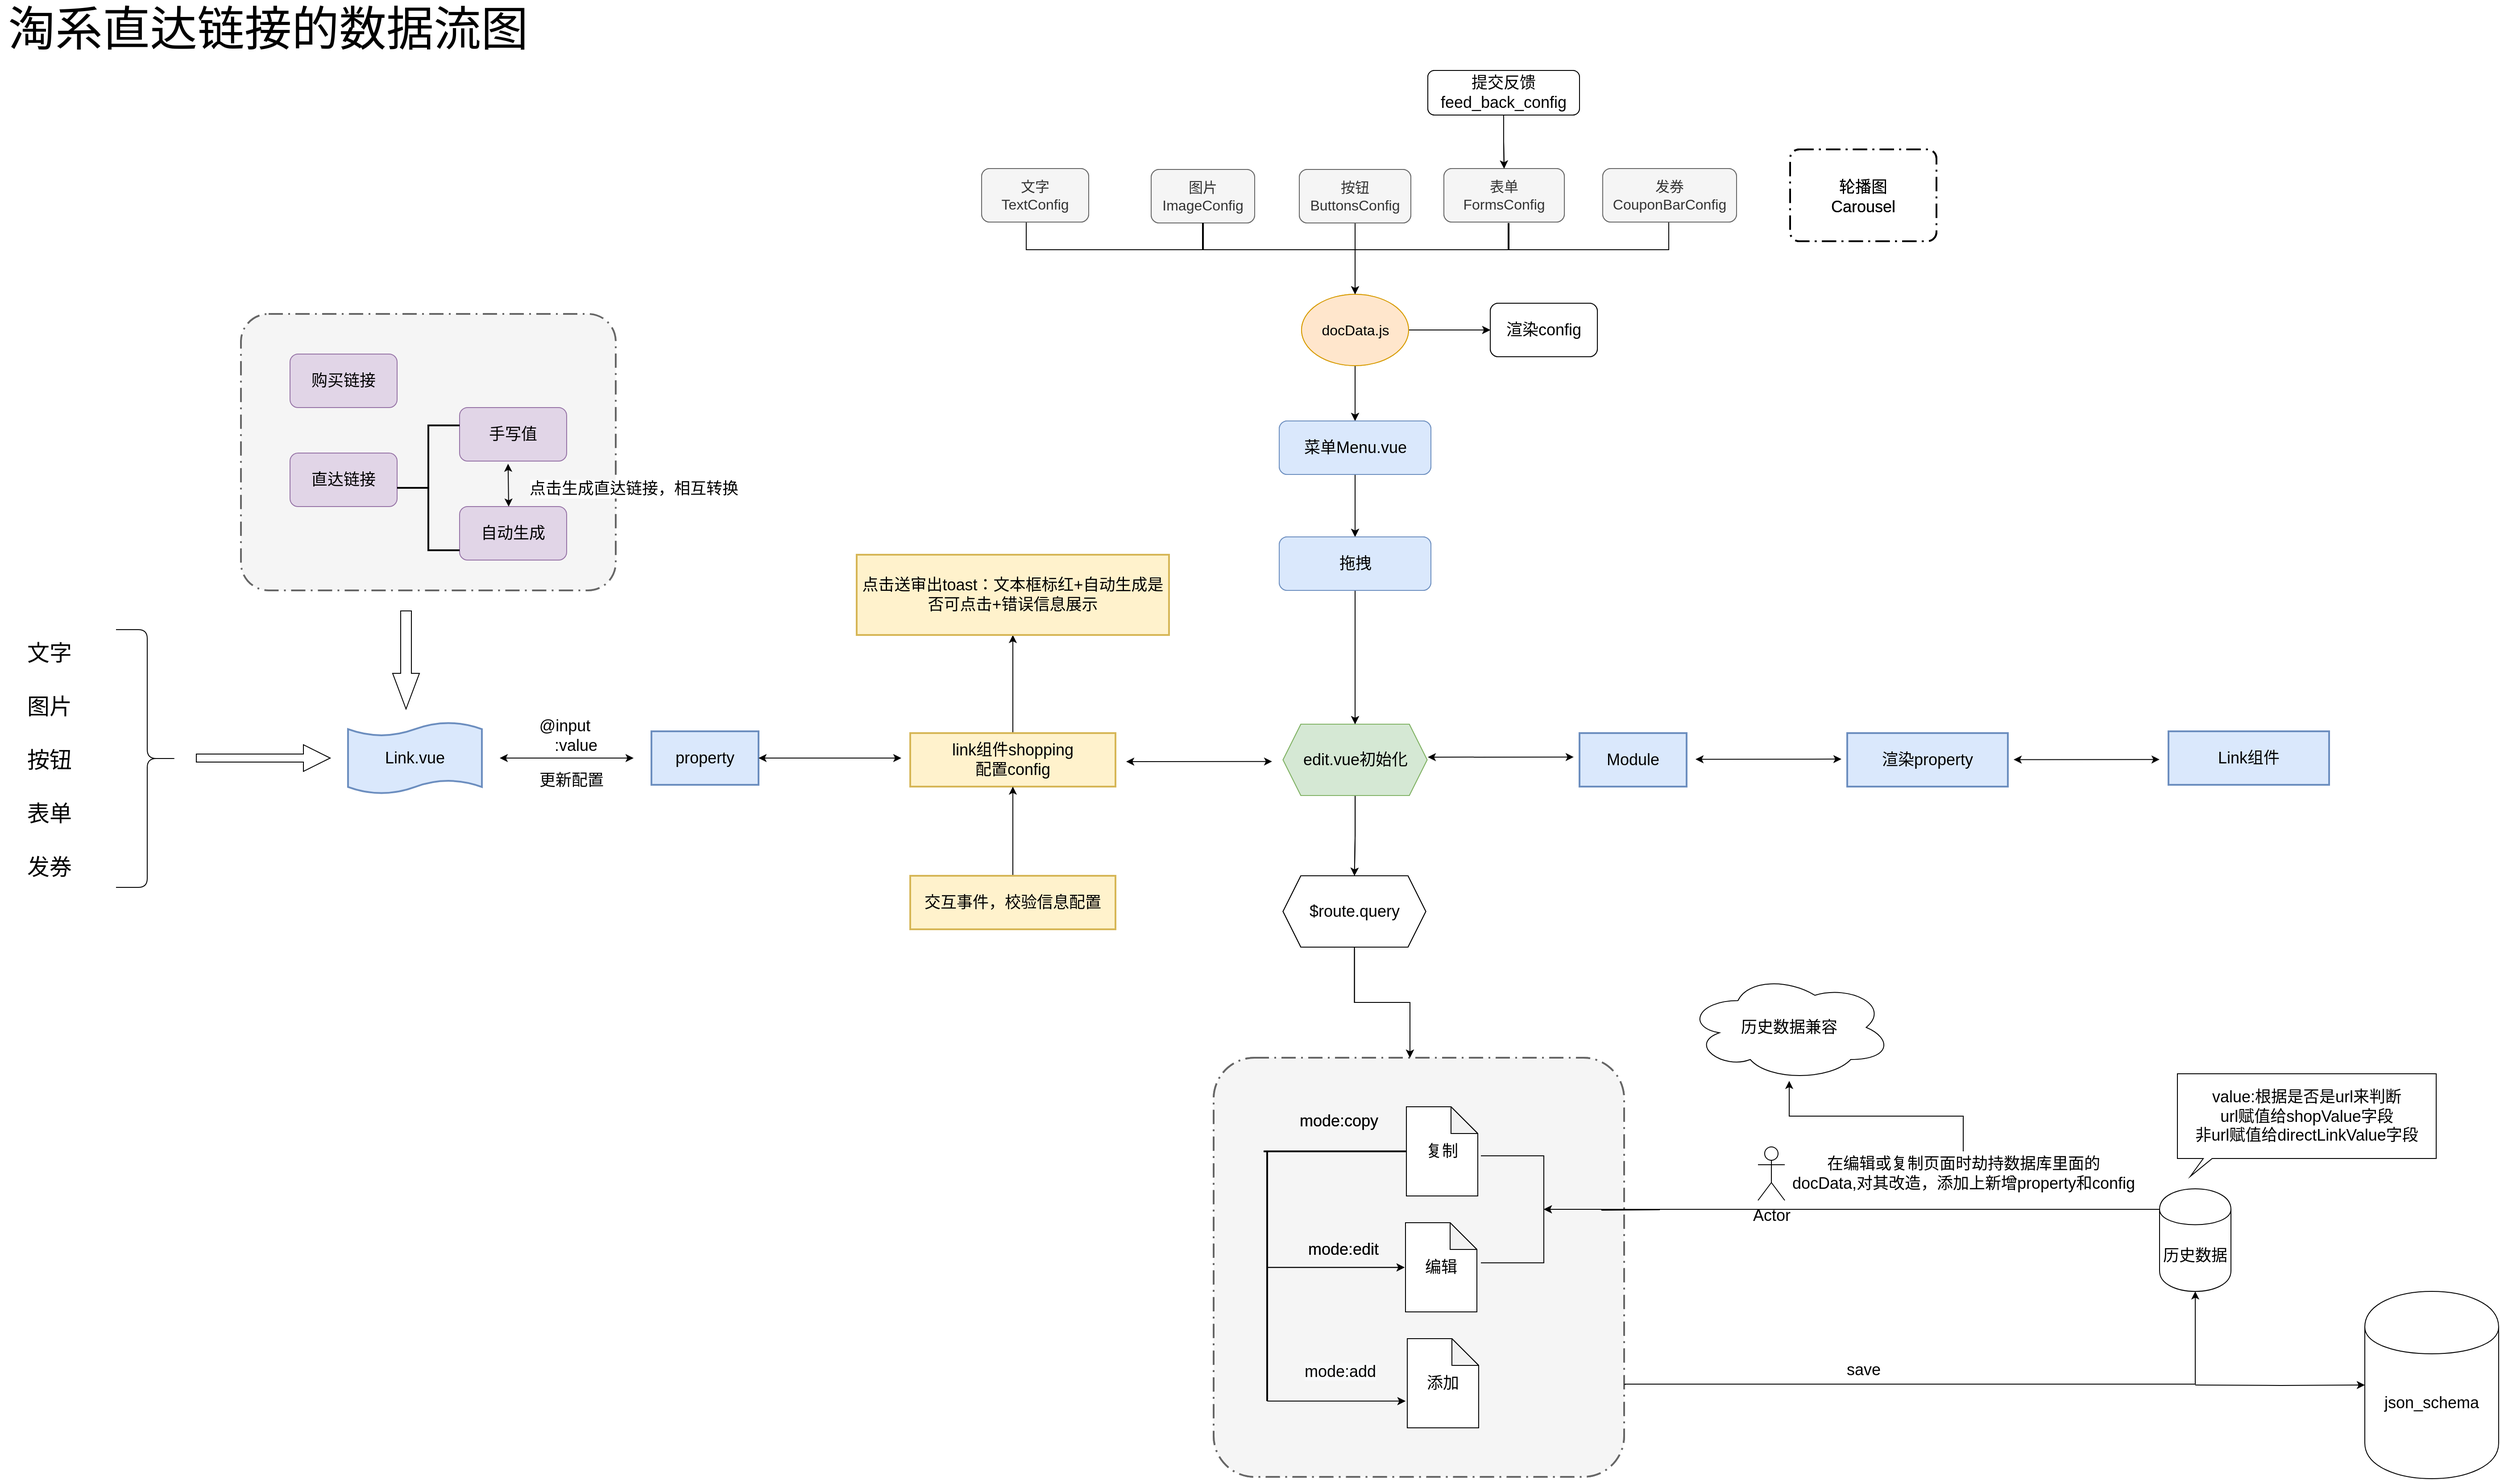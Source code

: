<mxfile version="14.6.12" type="github">
  <diagram id="C5RBs43oDa-KdzZeNtuy" name="Page-1">
    <mxGraphModel dx="4357" dy="1740" grid="1" gridSize="10" guides="1" tooltips="1" connect="1" arrows="1" fold="1" page="1" pageScale="1" pageWidth="827" pageHeight="1169" background="#FFFFFF" math="0" shadow="0">
      <root>
        <mxCell id="WIyWlLk6GJQsqaUBKTNV-0" />
        <mxCell id="WIyWlLk6GJQsqaUBKTNV-1" parent="WIyWlLk6GJQsqaUBKTNV-0" />
        <mxCell id="bmYtAVWA9Elz-RMxKcQq-2" value="" style="rounded=1;arcSize=10;dashed=1;strokeColor=#666666;fillColor=#f5f5f5;dashPattern=8 3 1 3;strokeWidth=2;fontSize=18;fontColor=#333333;" parent="WIyWlLk6GJQsqaUBKTNV-1" vertex="1">
          <mxGeometry x="480" y="1284" width="460" height="470" as="geometry" />
        </mxCell>
        <mxCell id="WNenemu_XjMESYAotVy--138" value="" style="rounded=1;arcSize=10;dashed=1;strokeColor=#666666;fillColor=#f5f5f5;dashPattern=8 3 1 3;strokeWidth=2;fontSize=18;fontColor=#333333;" parent="WIyWlLk6GJQsqaUBKTNV-1" vertex="1">
          <mxGeometry x="-610" y="450" width="420" height="310" as="geometry" />
        </mxCell>
        <mxCell id="bmYtAVWA9Elz-RMxKcQq-3" value="" style="edgeStyle=orthogonalEdgeStyle;rounded=0;orthogonalLoop=1;jettySize=auto;html=1;" parent="WIyWlLk6GJQsqaUBKTNV-1" source="bmYtAVWA9Elz-RMxKcQq-5" target="bmYtAVWA9Elz-RMxKcQq-18" edge="1">
          <mxGeometry relative="1" as="geometry" />
        </mxCell>
        <mxCell id="WNenemu_XjMESYAotVy--53" value="" style="edgeStyle=orthogonalEdgeStyle;rounded=0;orthogonalLoop=1;jettySize=auto;html=1;" parent="WIyWlLk6GJQsqaUBKTNV-1" source="WNenemu_XjMESYAotVy--9" target="WNenemu_XjMESYAotVy--52" edge="1">
          <mxGeometry relative="1" as="geometry" />
        </mxCell>
        <mxCell id="WNenemu_XjMESYAotVy--101" value="" style="rounded=1;arcSize=10;dashed=1;strokeColor=#666666;fillColor=#f5f5f5;dashPattern=8 3 1 3;strokeWidth=2;fontSize=18;fontColor=#333333;" parent="WIyWlLk6GJQsqaUBKTNV-1" vertex="1">
          <mxGeometry x="480" y="1284" width="460" height="470" as="geometry" />
        </mxCell>
        <mxCell id="bmYtAVWA9Elz-RMxKcQq-4" value="" style="edgeStyle=orthogonalEdgeStyle;rounded=0;orthogonalLoop=1;jettySize=auto;html=1;fontSize=18;" parent="WIyWlLk6GJQsqaUBKTNV-1" source="bmYtAVWA9Elz-RMxKcQq-5" target="bmYtAVWA9Elz-RMxKcQq-38" edge="1">
          <mxGeometry relative="1" as="geometry" />
        </mxCell>
        <mxCell id="WNenemu_XjMESYAotVy--100" value="" style="edgeStyle=orthogonalEdgeStyle;rounded=0;orthogonalLoop=1;jettySize=auto;html=1;fontSize=18;" parent="WIyWlLk6GJQsqaUBKTNV-1" source="WNenemu_XjMESYAotVy--9" target="WNenemu_XjMESYAotVy--99" edge="1">
          <mxGeometry relative="1" as="geometry" />
        </mxCell>
        <mxCell id="bmYtAVWA9Elz-RMxKcQq-5" value="&lt;font style=&quot;font-size: 16px&quot;&gt;docData.js&lt;/font&gt;" style="ellipse;whiteSpace=wrap;html=1;fillColor=#ffe6cc;strokeColor=#d79b00;" parent="WIyWlLk6GJQsqaUBKTNV-1" vertex="1">
          <mxGeometry x="578.5" y="428" width="120" height="80" as="geometry" />
        </mxCell>
        <mxCell id="WNenemu_XjMESYAotVy--9" value="&lt;font style=&quot;font-size: 16px&quot;&gt;docData.js&lt;/font&gt;" style="ellipse;whiteSpace=wrap;html=1;fillColor=#ffe6cc;strokeColor=#d79b00;" parent="WIyWlLk6GJQsqaUBKTNV-1" vertex="1">
          <mxGeometry x="578.5" y="428" width="120" height="80" as="geometry" />
        </mxCell>
        <mxCell id="bmYtAVWA9Elz-RMxKcQq-6" value="&lt;font style=&quot;font-size: 16px&quot;&gt;文字&lt;br&gt;TextConfig&lt;/font&gt;" style="rounded=1;whiteSpace=wrap;html=1;fillColor=#f5f5f5;strokeColor=#666666;fontColor=#333333;" parent="WIyWlLk6GJQsqaUBKTNV-1" vertex="1">
          <mxGeometry x="220" y="287" width="120" height="60" as="geometry" />
        </mxCell>
        <mxCell id="WNenemu_XjMESYAotVy--10" value="&lt;font style=&quot;font-size: 16px&quot;&gt;文字&lt;br&gt;TextConfig&lt;/font&gt;" style="rounded=1;whiteSpace=wrap;html=1;fillColor=#f5f5f5;strokeColor=#666666;fontColor=#333333;" parent="WIyWlLk6GJQsqaUBKTNV-1" vertex="1">
          <mxGeometry x="220" y="287" width="120" height="60" as="geometry" />
        </mxCell>
        <mxCell id="bmYtAVWA9Elz-RMxKcQq-7" value="&lt;font style=&quot;font-size: 16px&quot;&gt;图片ImageConfig&lt;/font&gt;" style="rounded=1;whiteSpace=wrap;html=1;fillColor=#f5f5f5;strokeColor=#666666;fontColor=#333333;" parent="WIyWlLk6GJQsqaUBKTNV-1" vertex="1">
          <mxGeometry x="410" y="288" width="116" height="60" as="geometry" />
        </mxCell>
        <mxCell id="WNenemu_XjMESYAotVy--12" value="&lt;font style=&quot;font-size: 16px&quot;&gt;图片ImageConfig&lt;/font&gt;" style="rounded=1;whiteSpace=wrap;html=1;fillColor=#f5f5f5;strokeColor=#666666;fontColor=#333333;" parent="WIyWlLk6GJQsqaUBKTNV-1" vertex="1">
          <mxGeometry x="410" y="288" width="116" height="60" as="geometry" />
        </mxCell>
        <mxCell id="bmYtAVWA9Elz-RMxKcQq-8" value="" style="edgeStyle=orthogonalEdgeStyle;rounded=0;orthogonalLoop=1;jettySize=auto;html=1;" parent="WIyWlLk6GJQsqaUBKTNV-1" source="bmYtAVWA9Elz-RMxKcQq-9" target="bmYtAVWA9Elz-RMxKcQq-5" edge="1">
          <mxGeometry relative="1" as="geometry" />
        </mxCell>
        <mxCell id="WNenemu_XjMESYAotVy--34" value="" style="edgeStyle=orthogonalEdgeStyle;rounded=0;orthogonalLoop=1;jettySize=auto;html=1;" parent="WIyWlLk6GJQsqaUBKTNV-1" source="WNenemu_XjMESYAotVy--13" target="WNenemu_XjMESYAotVy--9" edge="1">
          <mxGeometry relative="1" as="geometry" />
        </mxCell>
        <mxCell id="bmYtAVWA9Elz-RMxKcQq-9" value="&lt;font style=&quot;font-size: 16px&quot;&gt;按钮ButtonsConfig&lt;/font&gt;" style="rounded=1;whiteSpace=wrap;html=1;fillColor=#f5f5f5;strokeColor=#666666;fontColor=#333333;" parent="WIyWlLk6GJQsqaUBKTNV-1" vertex="1">
          <mxGeometry x="576" y="288" width="125" height="60" as="geometry" />
        </mxCell>
        <mxCell id="WNenemu_XjMESYAotVy--13" value="&lt;font style=&quot;font-size: 16px&quot;&gt;按钮ButtonsConfig&lt;/font&gt;" style="rounded=1;whiteSpace=wrap;html=1;fillColor=#f5f5f5;strokeColor=#666666;fontColor=#333333;" parent="WIyWlLk6GJQsqaUBKTNV-1" vertex="1">
          <mxGeometry x="576" y="288" width="125" height="60" as="geometry" />
        </mxCell>
        <mxCell id="bmYtAVWA9Elz-RMxKcQq-10" value="&lt;font style=&quot;font-size: 16px&quot;&gt;表单&lt;br&gt;FormsConfig&lt;/font&gt;" style="rounded=1;whiteSpace=wrap;html=1;fillColor=#f5f5f5;strokeColor=#666666;fontColor=#333333;" parent="WIyWlLk6GJQsqaUBKTNV-1" vertex="1">
          <mxGeometry x="738" y="287" width="135" height="60" as="geometry" />
        </mxCell>
        <mxCell id="WNenemu_XjMESYAotVy--16" value="&lt;font style=&quot;font-size: 16px&quot;&gt;表单&lt;br&gt;FormsConfig&lt;/font&gt;" style="rounded=1;whiteSpace=wrap;html=1;fillColor=#f5f5f5;strokeColor=#666666;fontColor=#333333;" parent="WIyWlLk6GJQsqaUBKTNV-1" vertex="1">
          <mxGeometry x="738" y="287" width="135" height="60" as="geometry" />
        </mxCell>
        <mxCell id="bmYtAVWA9Elz-RMxKcQq-11" value="&lt;font style=&quot;font-size: 16px&quot;&gt;发券CouponBarConfig&lt;/font&gt;" style="rounded=1;whiteSpace=wrap;html=1;fillColor=#f5f5f5;strokeColor=#666666;fontColor=#333333;" parent="WIyWlLk6GJQsqaUBKTNV-1" vertex="1">
          <mxGeometry x="916" y="287" width="150" height="60" as="geometry" />
        </mxCell>
        <mxCell id="WNenemu_XjMESYAotVy--19" value="&lt;font style=&quot;font-size: 16px&quot;&gt;发券CouponBarConfig&lt;/font&gt;" style="rounded=1;whiteSpace=wrap;html=1;fillColor=#f5f5f5;strokeColor=#666666;fontColor=#333333;" parent="WIyWlLk6GJQsqaUBKTNV-1" vertex="1">
          <mxGeometry x="916" y="287" width="150" height="60" as="geometry" />
        </mxCell>
        <mxCell id="bmYtAVWA9Elz-RMxKcQq-12" value="" style="edgeStyle=orthogonalEdgeStyle;rounded=0;orthogonalLoop=1;jettySize=auto;html=1;" parent="WIyWlLk6GJQsqaUBKTNV-1" source="bmYtAVWA9Elz-RMxKcQq-13" target="bmYtAVWA9Elz-RMxKcQq-10" edge="1">
          <mxGeometry relative="1" as="geometry" />
        </mxCell>
        <mxCell id="WNenemu_XjMESYAotVy--31" value="" style="edgeStyle=orthogonalEdgeStyle;rounded=0;orthogonalLoop=1;jettySize=auto;html=1;" parent="WIyWlLk6GJQsqaUBKTNV-1" source="WNenemu_XjMESYAotVy--20" target="WNenemu_XjMESYAotVy--16" edge="1">
          <mxGeometry relative="1" as="geometry" />
        </mxCell>
        <mxCell id="bmYtAVWA9Elz-RMxKcQq-13" value="&lt;font style=&quot;font-size: 18px&quot;&gt;提交反馈feed_back_config&lt;/font&gt;" style="rounded=1;whiteSpace=wrap;html=1;" parent="WIyWlLk6GJQsqaUBKTNV-1" vertex="1">
          <mxGeometry x="720" y="177" width="170" height="50" as="geometry" />
        </mxCell>
        <mxCell id="WNenemu_XjMESYAotVy--20" value="&lt;font style=&quot;font-size: 18px&quot;&gt;提交反馈feed_back_config&lt;/font&gt;" style="rounded=1;whiteSpace=wrap;html=1;" parent="WIyWlLk6GJQsqaUBKTNV-1" vertex="1">
          <mxGeometry x="720" y="177" width="170" height="50" as="geometry" />
        </mxCell>
        <mxCell id="bmYtAVWA9Elz-RMxKcQq-14" value="" style="shape=partialRectangle;whiteSpace=wrap;html=1;bottom=1;right=1;left=1;top=0;fillColor=none;routingCenterX=-0.5;" parent="WIyWlLk6GJQsqaUBKTNV-1" vertex="1">
          <mxGeometry x="270" y="348" width="720" height="30" as="geometry" />
        </mxCell>
        <mxCell id="WNenemu_XjMESYAotVy--46" value="" style="shape=partialRectangle;whiteSpace=wrap;html=1;bottom=1;right=1;left=1;top=0;fillColor=none;routingCenterX=-0.5;" parent="WIyWlLk6GJQsqaUBKTNV-1" vertex="1">
          <mxGeometry x="270" y="348" width="720" height="30" as="geometry" />
        </mxCell>
        <mxCell id="bmYtAVWA9Elz-RMxKcQq-15" value="" style="line;strokeWidth=2;direction=south;html=1;" parent="WIyWlLk6GJQsqaUBKTNV-1" vertex="1">
          <mxGeometry x="463" y="348" width="10" height="30" as="geometry" />
        </mxCell>
        <mxCell id="WNenemu_XjMESYAotVy--50" value="" style="line;strokeWidth=2;direction=south;html=1;" parent="WIyWlLk6GJQsqaUBKTNV-1" vertex="1">
          <mxGeometry x="463" y="348" width="10" height="30" as="geometry" />
        </mxCell>
        <mxCell id="bmYtAVWA9Elz-RMxKcQq-16" value="" style="line;strokeWidth=2;direction=south;html=1;" parent="WIyWlLk6GJQsqaUBKTNV-1" vertex="1">
          <mxGeometry x="501" y="348" width="619" height="30" as="geometry" />
        </mxCell>
        <mxCell id="WNenemu_XjMESYAotVy--51" value="" style="line;strokeWidth=2;direction=south;html=1;" parent="WIyWlLk6GJQsqaUBKTNV-1" vertex="1">
          <mxGeometry x="501" y="348" width="619" height="30" as="geometry" />
        </mxCell>
        <mxCell id="bmYtAVWA9Elz-RMxKcQq-17" value="" style="edgeStyle=orthogonalEdgeStyle;rounded=0;orthogonalLoop=1;jettySize=auto;html=1;fontSize=18;" parent="WIyWlLk6GJQsqaUBKTNV-1" source="bmYtAVWA9Elz-RMxKcQq-18" edge="1">
          <mxGeometry relative="1" as="geometry">
            <mxPoint x="638.5" y="700" as="targetPoint" />
          </mxGeometry>
        </mxCell>
        <mxCell id="WNenemu_XjMESYAotVy--57" value="" style="edgeStyle=orthogonalEdgeStyle;rounded=0;orthogonalLoop=1;jettySize=auto;html=1;fontSize=18;" parent="WIyWlLk6GJQsqaUBKTNV-1" source="WNenemu_XjMESYAotVy--52" edge="1">
          <mxGeometry relative="1" as="geometry">
            <mxPoint x="638.5" y="700" as="targetPoint" />
          </mxGeometry>
        </mxCell>
        <mxCell id="bmYtAVWA9Elz-RMxKcQq-18" value="&lt;font style=&quot;font-size: 18px&quot;&gt;菜单Menu.vue&lt;/font&gt;" style="rounded=1;whiteSpace=wrap;html=1;fillColor=#dae8fc;strokeColor=#6c8ebf;" parent="WIyWlLk6GJQsqaUBKTNV-1" vertex="1">
          <mxGeometry x="553.5" y="570" width="170" height="60" as="geometry" />
        </mxCell>
        <mxCell id="WNenemu_XjMESYAotVy--52" value="&lt;font style=&quot;font-size: 18px&quot;&gt;菜单Menu.vue&lt;/font&gt;" style="rounded=1;whiteSpace=wrap;html=1;fillColor=#dae8fc;strokeColor=#6c8ebf;" parent="WIyWlLk6GJQsqaUBKTNV-1" vertex="1">
          <mxGeometry x="553.5" y="570" width="170" height="60" as="geometry" />
        </mxCell>
        <mxCell id="bmYtAVWA9Elz-RMxKcQq-19" value="轮播图&#xa;Carousel" style="rounded=1;arcSize=10;dashed=1;strokeColor=#000000;fillColor=none;gradientColor=none;dashPattern=8 3 1 3;strokeWidth=2;fontSize=18;" parent="WIyWlLk6GJQsqaUBKTNV-1" vertex="1">
          <mxGeometry x="1126" y="265.5" width="164" height="103" as="geometry" />
        </mxCell>
        <mxCell id="WNenemu_XjMESYAotVy--55" value="轮播图&#xa;Carousel" style="rounded=1;arcSize=10;dashed=1;strokeColor=#000000;fillColor=none;gradientColor=none;dashPattern=8 3 1 3;strokeWidth=2;fontSize=18;" parent="WIyWlLk6GJQsqaUBKTNV-1" vertex="1">
          <mxGeometry x="1126" y="265.5" width="164" height="103" as="geometry" />
        </mxCell>
        <mxCell id="bmYtAVWA9Elz-RMxKcQq-20" value="" style="edgeStyle=orthogonalEdgeStyle;rounded=0;orthogonalLoop=1;jettySize=auto;html=1;fontSize=18;" parent="WIyWlLk6GJQsqaUBKTNV-1" source="bmYtAVWA9Elz-RMxKcQq-21" target="bmYtAVWA9Elz-RMxKcQq-24" edge="1">
          <mxGeometry relative="1" as="geometry" />
        </mxCell>
        <mxCell id="WNenemu_XjMESYAotVy--111" value="" style="edgeStyle=orthogonalEdgeStyle;rounded=0;orthogonalLoop=1;jettySize=auto;html=1;fontSize=18;" parent="WIyWlLk6GJQsqaUBKTNV-1" source="WNenemu_XjMESYAotVy--59" target="WNenemu_XjMESYAotVy--66" edge="1">
          <mxGeometry relative="1" as="geometry" />
        </mxCell>
        <mxCell id="bmYtAVWA9Elz-RMxKcQq-21" value="edit.vue初始化" style="shape=hexagon;perimeter=hexagonPerimeter2;whiteSpace=wrap;html=1;fixedSize=1;fontSize=18;fillColor=#d5e8d4;strokeColor=#82b366;" parent="WIyWlLk6GJQsqaUBKTNV-1" vertex="1">
          <mxGeometry x="557.75" y="910" width="161.5" height="80" as="geometry" />
        </mxCell>
        <mxCell id="WNenemu_XjMESYAotVy--59" value="edit.vue初始化" style="shape=hexagon;perimeter=hexagonPerimeter2;whiteSpace=wrap;html=1;fixedSize=1;fontSize=18;fillColor=#d5e8d4;strokeColor=#82b366;" parent="WIyWlLk6GJQsqaUBKTNV-1" vertex="1">
          <mxGeometry x="557.75" y="910" width="161.5" height="80" as="geometry" />
        </mxCell>
        <mxCell id="bmYtAVWA9Elz-RMxKcQq-22" value="复制" style="shape=note;whiteSpace=wrap;html=1;backgroundOutline=1;darkOpacity=0.05;fontSize=18;" parent="WIyWlLk6GJQsqaUBKTNV-1" vertex="1">
          <mxGeometry x="696" y="1339" width="80" height="100" as="geometry" />
        </mxCell>
        <mxCell id="WNenemu_XjMESYAotVy--63" value="复制" style="shape=note;whiteSpace=wrap;html=1;backgroundOutline=1;darkOpacity=0.05;fontSize=18;" parent="WIyWlLk6GJQsqaUBKTNV-1" vertex="1">
          <mxGeometry x="696" y="1339" width="80" height="100" as="geometry" />
        </mxCell>
        <mxCell id="bmYtAVWA9Elz-RMxKcQq-23" value="" style="edgeStyle=orthogonalEdgeStyle;rounded=0;orthogonalLoop=1;jettySize=auto;html=1;fontSize=18;" parent="WIyWlLk6GJQsqaUBKTNV-1" source="bmYtAVWA9Elz-RMxKcQq-24" target="bmYtAVWA9Elz-RMxKcQq-2" edge="1">
          <mxGeometry relative="1" as="geometry">
            <Array as="points">
              <mxPoint x="638" y="1222" />
              <mxPoint x="700" y="1222" />
            </Array>
          </mxGeometry>
        </mxCell>
        <mxCell id="WNenemu_XjMESYAotVy--115" value="" style="edgeStyle=orthogonalEdgeStyle;rounded=0;orthogonalLoop=1;jettySize=auto;html=1;fontSize=18;" parent="WIyWlLk6GJQsqaUBKTNV-1" source="WNenemu_XjMESYAotVy--66" target="WNenemu_XjMESYAotVy--101" edge="1">
          <mxGeometry relative="1" as="geometry">
            <Array as="points">
              <mxPoint x="638" y="1222" />
              <mxPoint x="700" y="1222" />
            </Array>
          </mxGeometry>
        </mxCell>
        <mxCell id="bmYtAVWA9Elz-RMxKcQq-24" value="$route.query" style="shape=hexagon;perimeter=hexagonPerimeter2;whiteSpace=wrap;html=1;fixedSize=1;fontSize=18;" parent="WIyWlLk6GJQsqaUBKTNV-1" vertex="1">
          <mxGeometry x="557.75" y="1080" width="160" height="80" as="geometry" />
        </mxCell>
        <mxCell id="WNenemu_XjMESYAotVy--66" value="$route.query" style="shape=hexagon;perimeter=hexagonPerimeter2;whiteSpace=wrap;html=1;fixedSize=1;fontSize=18;" parent="WIyWlLk6GJQsqaUBKTNV-1" vertex="1">
          <mxGeometry x="557.75" y="1080" width="160" height="80" as="geometry" />
        </mxCell>
        <mxCell id="bmYtAVWA9Elz-RMxKcQq-25" value="mode:copy" style="text;html=1;align=center;verticalAlign=middle;resizable=0;points=[];autosize=1;fontSize=18;" parent="WIyWlLk6GJQsqaUBKTNV-1" vertex="1">
          <mxGeometry x="570" y="1340" width="100" height="30" as="geometry" />
        </mxCell>
        <mxCell id="WNenemu_XjMESYAotVy--70" value="mode:copy" style="text;html=1;align=center;verticalAlign=middle;resizable=0;points=[];autosize=1;fontSize=18;" parent="WIyWlLk6GJQsqaUBKTNV-1" vertex="1">
          <mxGeometry x="570" y="1340" width="100" height="30" as="geometry" />
        </mxCell>
        <mxCell id="bmYtAVWA9Elz-RMxKcQq-26" value="" style="edgeStyle=orthogonalEdgeStyle;rounded=0;orthogonalLoop=1;jettySize=auto;html=1;fontSize=18;exitX=0.813;exitY=0;exitDx=0;exitDy=0;exitPerimeter=0;" parent="WIyWlLk6GJQsqaUBKTNV-1" edge="1">
          <mxGeometry relative="1" as="geometry">
            <mxPoint x="539" y="1519.08" as="sourcePoint" />
            <mxPoint x="694" y="1519.143" as="targetPoint" />
            <Array as="points">
              <mxPoint x="574" y="1519" />
              <mxPoint x="574" y="1519" />
            </Array>
          </mxGeometry>
        </mxCell>
        <mxCell id="WNenemu_XjMESYAotVy--73" value="" style="edgeStyle=orthogonalEdgeStyle;rounded=0;orthogonalLoop=1;jettySize=auto;html=1;fontSize=18;exitX=0.813;exitY=0;exitDx=0;exitDy=0;exitPerimeter=0;" parent="WIyWlLk6GJQsqaUBKTNV-1" edge="1">
          <mxGeometry relative="1" as="geometry">
            <mxPoint x="539" y="1519.08" as="sourcePoint" />
            <mxPoint x="694" y="1519.143" as="targetPoint" />
            <Array as="points">
              <mxPoint x="574" y="1519" />
              <mxPoint x="574" y="1519" />
            </Array>
          </mxGeometry>
        </mxCell>
        <mxCell id="bmYtAVWA9Elz-RMxKcQq-27" value="" style="line;strokeWidth=2;direction=south;html=1;fontSize=18;" parent="WIyWlLk6GJQsqaUBKTNV-1" vertex="1">
          <mxGeometry x="535" y="1389" width="10" height="280" as="geometry" />
        </mxCell>
        <mxCell id="WNenemu_XjMESYAotVy--71" value="" style="line;strokeWidth=2;direction=south;html=1;fontSize=18;" parent="WIyWlLk6GJQsqaUBKTNV-1" vertex="1">
          <mxGeometry x="535" y="1389" width="10" height="280" as="geometry" />
        </mxCell>
        <mxCell id="bmYtAVWA9Elz-RMxKcQq-28" value="mode:edit" style="text;html=1;align=center;verticalAlign=middle;resizable=0;points=[];autosize=1;fontSize=18;" parent="WIyWlLk6GJQsqaUBKTNV-1" vertex="1">
          <mxGeometry x="580" y="1484" width="90" height="30" as="geometry" />
        </mxCell>
        <mxCell id="WNenemu_XjMESYAotVy--74" value="mode:edit" style="text;html=1;align=center;verticalAlign=middle;resizable=0;points=[];autosize=1;fontSize=18;" parent="WIyWlLk6GJQsqaUBKTNV-1" vertex="1">
          <mxGeometry x="580" y="1484" width="90" height="30" as="geometry" />
        </mxCell>
        <mxCell id="bmYtAVWA9Elz-RMxKcQq-29" value="编辑" style="shape=note;whiteSpace=wrap;html=1;backgroundOutline=1;darkOpacity=0.05;fontSize=18;" parent="WIyWlLk6GJQsqaUBKTNV-1" vertex="1">
          <mxGeometry x="695" y="1469" width="80" height="100" as="geometry" />
        </mxCell>
        <mxCell id="WNenemu_XjMESYAotVy--79" value="编辑" style="shape=note;whiteSpace=wrap;html=1;backgroundOutline=1;darkOpacity=0.05;fontSize=18;" parent="WIyWlLk6GJQsqaUBKTNV-1" vertex="1">
          <mxGeometry x="695" y="1469" width="80" height="100" as="geometry" />
        </mxCell>
        <mxCell id="bmYtAVWA9Elz-RMxKcQq-30" value="添加" style="shape=note;whiteSpace=wrap;html=1;backgroundOutline=1;darkOpacity=0.05;fontSize=18;" parent="WIyWlLk6GJQsqaUBKTNV-1" vertex="1">
          <mxGeometry x="697" y="1599" width="80" height="100" as="geometry" />
        </mxCell>
        <mxCell id="WNenemu_XjMESYAotVy--80" value="添加" style="shape=note;whiteSpace=wrap;html=1;backgroundOutline=1;darkOpacity=0.05;fontSize=18;" parent="WIyWlLk6GJQsqaUBKTNV-1" vertex="1">
          <mxGeometry x="697" y="1599" width="80" height="100" as="geometry" />
        </mxCell>
        <mxCell id="bmYtAVWA9Elz-RMxKcQq-31" value="" style="edgeStyle=orthogonalEdgeStyle;rounded=0;orthogonalLoop=1;jettySize=auto;html=1;fontSize=18;exitX=0.813;exitY=0;exitDx=0;exitDy=0;exitPerimeter=0;" parent="WIyWlLk6GJQsqaUBKTNV-1" edge="1">
          <mxGeometry relative="1" as="geometry">
            <mxPoint x="540" y="1669" as="sourcePoint" />
            <mxPoint x="695" y="1669.063" as="targetPoint" />
            <Array as="points">
              <mxPoint x="575" y="1668.92" />
              <mxPoint x="575" y="1668.92" />
            </Array>
          </mxGeometry>
        </mxCell>
        <mxCell id="WNenemu_XjMESYAotVy--83" value="" style="edgeStyle=orthogonalEdgeStyle;rounded=0;orthogonalLoop=1;jettySize=auto;html=1;fontSize=18;exitX=0.813;exitY=0;exitDx=0;exitDy=0;exitPerimeter=0;" parent="WIyWlLk6GJQsqaUBKTNV-1" edge="1">
          <mxGeometry relative="1" as="geometry">
            <mxPoint x="540" y="1669.0" as="sourcePoint" />
            <mxPoint x="695" y="1669.063" as="targetPoint" />
            <Array as="points">
              <mxPoint x="575" y="1668.92" />
              <mxPoint x="575" y="1668.92" />
            </Array>
          </mxGeometry>
        </mxCell>
        <mxCell id="bmYtAVWA9Elz-RMxKcQq-32" value="&lt;meta charset=&quot;utf-8&quot;&gt;&lt;span style=&quot;color: rgb(0, 0, 0); font-family: helvetica; font-size: 18px; font-style: normal; font-weight: 400; letter-spacing: normal; text-align: center; text-indent: 0px; text-transform: none; word-spacing: 0px; background-color: rgb(248, 249, 250); display: inline; float: none;&quot;&gt;mode:add&lt;/span&gt;" style="text;whiteSpace=wrap;html=1;fontSize=18;" parent="WIyWlLk6GJQsqaUBKTNV-1" vertex="1">
          <mxGeometry x="580" y="1619" width="110" height="40" as="geometry" />
        </mxCell>
        <mxCell id="WNenemu_XjMESYAotVy--84" value="&lt;meta charset=&quot;utf-8&quot;&gt;&lt;span style=&quot;color: rgb(0, 0, 0); font-family: helvetica; font-size: 18px; font-style: normal; font-weight: 400; letter-spacing: normal; text-align: center; text-indent: 0px; text-transform: none; word-spacing: 0px; background-color: rgb(248, 249, 250); display: inline; float: none;&quot;&gt;mode:add&lt;/span&gt;" style="text;whiteSpace=wrap;html=1;fontSize=18;" parent="WIyWlLk6GJQsqaUBKTNV-1" vertex="1">
          <mxGeometry x="580" y="1619" width="110" height="40" as="geometry" />
        </mxCell>
        <mxCell id="bmYtAVWA9Elz-RMxKcQq-33" value="" style="shape=partialRectangle;whiteSpace=wrap;html=1;bottom=1;right=1;left=1;top=0;fillColor=none;routingCenterX=-0.5;fontSize=18;direction=north;" parent="WIyWlLk6GJQsqaUBKTNV-1" vertex="1">
          <mxGeometry x="780" y="1394" width="70" height="120" as="geometry" />
        </mxCell>
        <mxCell id="WNenemu_XjMESYAotVy--85" value="" style="shape=partialRectangle;whiteSpace=wrap;html=1;bottom=1;right=1;left=1;top=0;fillColor=none;routingCenterX=-0.5;fontSize=18;direction=north;" parent="WIyWlLk6GJQsqaUBKTNV-1" vertex="1">
          <mxGeometry x="780" y="1394" width="70" height="120" as="geometry" />
        </mxCell>
        <mxCell id="bmYtAVWA9Elz-RMxKcQq-34" value="" style="edgeStyle=orthogonalEdgeStyle;rounded=0;orthogonalLoop=1;jettySize=auto;html=1;fontSize=18;" parent="WIyWlLk6GJQsqaUBKTNV-1" source="bmYtAVWA9Elz-RMxKcQq-35" target="bmYtAVWA9Elz-RMxKcQq-33" edge="1">
          <mxGeometry relative="1" as="geometry">
            <Array as="points">
              <mxPoint x="1260" y="1454" />
              <mxPoint x="1260" y="1454" />
            </Array>
          </mxGeometry>
        </mxCell>
        <mxCell id="WNenemu_XjMESYAotVy--93" value="" style="edgeStyle=orthogonalEdgeStyle;rounded=0;orthogonalLoop=1;jettySize=auto;html=1;fontSize=18;" parent="WIyWlLk6GJQsqaUBKTNV-1" target="WNenemu_XjMESYAotVy--85" edge="1">
          <mxGeometry relative="1" as="geometry">
            <mxPoint x="980.0" y="1454.5" as="sourcePoint" />
          </mxGeometry>
        </mxCell>
        <mxCell id="bmYtAVWA9Elz-RMxKcQq-35" value="历史数据" style="shape=cylinder;whiteSpace=wrap;html=1;boundedLbl=1;backgroundOutline=1;fontSize=18;fillColor=none;" parent="WIyWlLk6GJQsqaUBKTNV-1" vertex="1">
          <mxGeometry x="1540" y="1431" width="80" height="115" as="geometry" />
        </mxCell>
        <mxCell id="bmYtAVWA9Elz-RMxKcQq-36" value="" style="edgeStyle=orthogonalEdgeStyle;rounded=0;orthogonalLoop=1;jettySize=auto;html=1;fontSize=18;entryX=0.5;entryY=0;entryDx=0;entryDy=0;" parent="WIyWlLk6GJQsqaUBKTNV-1" source="bmYtAVWA9Elz-RMxKcQq-37" target="bmYtAVWA9Elz-RMxKcQq-21" edge="1">
          <mxGeometry relative="1" as="geometry">
            <mxPoint x="638.5" y="840" as="targetPoint" />
          </mxGeometry>
        </mxCell>
        <mxCell id="WNenemu_XjMESYAotVy--122" value="" style="edgeStyle=orthogonalEdgeStyle;rounded=0;orthogonalLoop=1;jettySize=auto;html=1;fontSize=18;entryX=0.5;entryY=0;entryDx=0;entryDy=0;" parent="WIyWlLk6GJQsqaUBKTNV-1" source="WNenemu_XjMESYAotVy--94" target="WNenemu_XjMESYAotVy--59" edge="1">
          <mxGeometry relative="1" as="geometry">
            <mxPoint x="638.5" y="840" as="targetPoint" />
          </mxGeometry>
        </mxCell>
        <mxCell id="bmYtAVWA9Elz-RMxKcQq-37" value="&lt;span style=&quot;font-size: 18px&quot;&gt;拖拽&lt;/span&gt;" style="rounded=1;whiteSpace=wrap;html=1;fillColor=#dae8fc;strokeColor=#6c8ebf;" parent="WIyWlLk6GJQsqaUBKTNV-1" vertex="1">
          <mxGeometry x="553.5" y="700" width="170" height="60" as="geometry" />
        </mxCell>
        <mxCell id="WNenemu_XjMESYAotVy--94" value="&lt;span style=&quot;font-size: 18px&quot;&gt;拖拽&lt;/span&gt;" style="rounded=1;whiteSpace=wrap;html=1;fillColor=#dae8fc;strokeColor=#6c8ebf;" parent="WIyWlLk6GJQsqaUBKTNV-1" vertex="1">
          <mxGeometry x="553.5" y="700" width="170" height="60" as="geometry" />
        </mxCell>
        <mxCell id="bmYtAVWA9Elz-RMxKcQq-38" value="渲染config" style="rounded=1;whiteSpace=wrap;html=1;fontSize=18;" parent="WIyWlLk6GJQsqaUBKTNV-1" vertex="1">
          <mxGeometry x="790" y="438" width="120" height="60" as="geometry" />
        </mxCell>
        <mxCell id="WNenemu_XjMESYAotVy--99" value="渲染config" style="rounded=1;whiteSpace=wrap;html=1;fontSize=18;" parent="WIyWlLk6GJQsqaUBKTNV-1" vertex="1">
          <mxGeometry x="790" y="438" width="120" height="60" as="geometry" />
        </mxCell>
        <mxCell id="WNenemu_XjMESYAotVy--107" value="" style="edgeStyle=orthogonalEdgeStyle;rounded=0;orthogonalLoop=1;jettySize=auto;html=1;fontSize=18;" parent="WIyWlLk6GJQsqaUBKTNV-1" target="WNenemu_XjMESYAotVy--106" edge="1">
          <mxGeometry relative="1" as="geometry">
            <mxPoint x="1580" y="1651" as="sourcePoint" />
          </mxGeometry>
        </mxCell>
        <mxCell id="bmYtAVWA9Elz-RMxKcQq-41" value="save" style="text;html=1;align=center;verticalAlign=middle;resizable=0;points=[];autosize=1;fontSize=18;" parent="WIyWlLk6GJQsqaUBKTNV-1" vertex="1">
          <mxGeometry x="1183" y="1619" width="50" height="30" as="geometry" />
        </mxCell>
        <mxCell id="WNenemu_XjMESYAotVy--106" value="json_schema" style="shape=cylinder;whiteSpace=wrap;html=1;boundedLbl=1;backgroundOutline=1;fontSize=18;" parent="WIyWlLk6GJQsqaUBKTNV-1" vertex="1">
          <mxGeometry x="1770" y="1546" width="150" height="210" as="geometry" />
        </mxCell>
        <mxCell id="WNenemu_XjMESYAotVy--108" value="Link.vue" style="shape=tape;whiteSpace=wrap;html=1;strokeWidth=2;size=0.19;fontSize=18;fillColor=#dae8fc;strokeColor=#6c8ebf;" parent="WIyWlLk6GJQsqaUBKTNV-1" vertex="1">
          <mxGeometry x="-490" y="908" width="150" height="80" as="geometry" />
        </mxCell>
        <mxCell id="WNenemu_XjMESYAotVy--163" style="edgeStyle=orthogonalEdgeStyle;rounded=0;orthogonalLoop=1;jettySize=auto;html=1;fontSize=18;exitX=1.002;exitY=0.781;exitDx=0;exitDy=0;exitPerimeter=0;" parent="WIyWlLk6GJQsqaUBKTNV-1" source="WNenemu_XjMESYAotVy--101" target="bmYtAVWA9Elz-RMxKcQq-35" edge="1">
          <mxGeometry relative="1" as="geometry">
            <mxPoint x="1630" y="1537" as="targetPoint" />
            <mxPoint x="1260" y="1650" as="sourcePoint" />
            <Array as="points">
              <mxPoint x="1580" y="1650" />
            </Array>
          </mxGeometry>
        </mxCell>
        <mxCell id="WNenemu_XjMESYAotVy--109" value="property" style="whiteSpace=wrap;html=1;fontSize=18;strokeColor=#6c8ebf;strokeWidth=2;fillColor=#dae8fc;" parent="WIyWlLk6GJQsqaUBKTNV-1" vertex="1">
          <mxGeometry x="-150" y="918" width="120" height="60" as="geometry" />
        </mxCell>
        <mxCell id="bmYtAVWA9Elz-RMxKcQq-46" value="" style="line;strokeWidth=2;html=1;fontSize=18;" parent="WIyWlLk6GJQsqaUBKTNV-1" vertex="1">
          <mxGeometry x="536" y="1384" width="160" height="10" as="geometry" />
        </mxCell>
        <mxCell id="WNenemu_XjMESYAotVy--114" value="" style="line;strokeWidth=2;html=1;fontSize=18;" parent="WIyWlLk6GJQsqaUBKTNV-1" vertex="1">
          <mxGeometry x="536" y="1384" width="160" height="10" as="geometry" />
        </mxCell>
        <mxCell id="WNenemu_XjMESYAotVy--116" value="&lt;font style=&quot;font-size: 25px&quot;&gt;文字&lt;br&gt;&lt;br&gt;图片&lt;br&gt;&lt;br&gt;按钮&lt;br&gt;&lt;br&gt;表单&lt;br&gt;&lt;br&gt;发券&lt;/font&gt;" style="text;html=1;align=center;verticalAlign=middle;resizable=0;points=[];autosize=1;fontSize=18;" parent="WIyWlLk6GJQsqaUBKTNV-1" vertex="1">
          <mxGeometry x="-860" y="838.5" width="70" height="220" as="geometry" />
        </mxCell>
        <mxCell id="WNenemu_XjMESYAotVy--117" value="" style="shape=curlyBracket;whiteSpace=wrap;html=1;rounded=1;fontSize=18;direction=west;" parent="WIyWlLk6GJQsqaUBKTNV-1" vertex="1">
          <mxGeometry x="-750" y="804" width="70" height="289" as="geometry" />
        </mxCell>
        <mxCell id="WNenemu_XjMESYAotVy--119" value="" style="shape=singleArrow;whiteSpace=wrap;html=1;fontSize=18;" parent="WIyWlLk6GJQsqaUBKTNV-1" vertex="1">
          <mxGeometry x="-660" y="933" width="150" height="30" as="geometry" />
        </mxCell>
        <mxCell id="WNenemu_XjMESYAotVy--123" value="@input&amp;nbsp; &amp;nbsp; &amp;nbsp;&lt;br&gt;:value" style="text;html=1;align=center;verticalAlign=middle;resizable=0;points=[];autosize=1;fontSize=18;" parent="WIyWlLk6GJQsqaUBKTNV-1" vertex="1">
          <mxGeometry x="-285" y="898" width="100" height="50" as="geometry" />
        </mxCell>
        <mxCell id="WNenemu_XjMESYAotVy--127" value="" style="endArrow=classic;startArrow=classic;html=1;fontSize=18;" parent="WIyWlLk6GJQsqaUBKTNV-1" edge="1">
          <mxGeometry width="50" height="50" relative="1" as="geometry">
            <mxPoint x="-320" y="948" as="sourcePoint" />
            <mxPoint x="-170" y="948" as="targetPoint" />
          </mxGeometry>
        </mxCell>
        <mxCell id="WNenemu_XjMESYAotVy--128" value="更新配置" style="text;html=1;align=center;verticalAlign=middle;resizable=0;points=[];autosize=1;fontSize=18;" parent="WIyWlLk6GJQsqaUBKTNV-1" vertex="1">
          <mxGeometry x="-285" y="958" width="90" height="30" as="geometry" />
        </mxCell>
        <mxCell id="WNenemu_XjMESYAotVy--129" value="购买链接" style="rounded=1;whiteSpace=wrap;html=1;fontSize=18;fillColor=#e1d5e7;strokeColor=#9673a6;" parent="WIyWlLk6GJQsqaUBKTNV-1" vertex="1">
          <mxGeometry x="-555" y="495" width="120" height="60" as="geometry" />
        </mxCell>
        <mxCell id="WNenemu_XjMESYAotVy--130" value="直达链接" style="rounded=1;whiteSpace=wrap;html=1;fontSize=18;fillColor=#e1d5e7;strokeColor=#9673a6;" parent="WIyWlLk6GJQsqaUBKTNV-1" vertex="1">
          <mxGeometry x="-555" y="606" width="120" height="60" as="geometry" />
        </mxCell>
        <mxCell id="WNenemu_XjMESYAotVy--134" value="手写值" style="rounded=1;whiteSpace=wrap;html=1;fontSize=18;fillColor=#e1d5e7;strokeColor=#9673a6;" parent="WIyWlLk6GJQsqaUBKTNV-1" vertex="1">
          <mxGeometry x="-365" y="555" width="120" height="60" as="geometry" />
        </mxCell>
        <mxCell id="WNenemu_XjMESYAotVy--135" value="自动生成" style="rounded=1;whiteSpace=wrap;html=1;fontSize=18;fillColor=#e1d5e7;strokeColor=#9673a6;" parent="WIyWlLk6GJQsqaUBKTNV-1" vertex="1">
          <mxGeometry x="-365" y="666" width="120" height="60" as="geometry" />
        </mxCell>
        <mxCell id="WNenemu_XjMESYAotVy--136" value="" style="strokeWidth=2;html=1;shape=mxgraph.flowchart.annotation_2;align=left;labelPosition=right;pointerEvents=1;fontSize=18;" parent="WIyWlLk6GJQsqaUBKTNV-1" vertex="1">
          <mxGeometry x="-435" y="575" width="70" height="140" as="geometry" />
        </mxCell>
        <mxCell id="WNenemu_XjMESYAotVy--139" value="" style="html=1;shadow=0;dashed=0;align=center;verticalAlign=middle;shape=mxgraph.arrows2.arrow;dy=0.6;dx=40;direction=south;notch=0;fontSize=18;" parent="WIyWlLk6GJQsqaUBKTNV-1" vertex="1">
          <mxGeometry x="-440" y="783" width="30" height="110" as="geometry" />
        </mxCell>
        <mxCell id="WNenemu_XjMESYAotVy--154" value="" style="edgeStyle=orthogonalEdgeStyle;rounded=0;orthogonalLoop=1;jettySize=auto;html=1;fontSize=18;" parent="WIyWlLk6GJQsqaUBKTNV-1" source="WNenemu_XjMESYAotVy--140" target="WNenemu_XjMESYAotVy--151" edge="1">
          <mxGeometry relative="1" as="geometry" />
        </mxCell>
        <mxCell id="WNenemu_XjMESYAotVy--140" value="link组件shopping&lt;br&gt;配置config" style="whiteSpace=wrap;html=1;fontSize=18;strokeColor=#d6b656;strokeWidth=2;fillColor=#fff2cc;" parent="WIyWlLk6GJQsqaUBKTNV-1" vertex="1">
          <mxGeometry x="140" y="920" width="230" height="60" as="geometry" />
        </mxCell>
        <mxCell id="WNenemu_XjMESYAotVy--141" value="" style="endArrow=classic;startArrow=classic;html=1;fontSize=18;" parent="WIyWlLk6GJQsqaUBKTNV-1" edge="1">
          <mxGeometry width="50" height="50" relative="1" as="geometry">
            <mxPoint x="-30" y="948" as="sourcePoint" />
            <mxPoint x="130" y="948" as="targetPoint" />
            <Array as="points">
              <mxPoint x="20" y="948" />
            </Array>
          </mxGeometry>
        </mxCell>
        <mxCell id="WNenemu_XjMESYAotVy--146" value="" style="endArrow=classic;startArrow=classic;html=1;fontSize=18;" parent="WIyWlLk6GJQsqaUBKTNV-1" edge="1">
          <mxGeometry width="50" height="50" relative="1" as="geometry">
            <mxPoint x="382" y="952" as="sourcePoint" />
            <mxPoint x="545.5" y="951.83" as="targetPoint" />
          </mxGeometry>
        </mxCell>
        <mxCell id="WNenemu_XjMESYAotVy--147" value="Module" style="whiteSpace=wrap;html=1;fontSize=18;strokeColor=#6c8ebf;strokeWidth=2;fillColor=#dae8fc;" parent="WIyWlLk6GJQsqaUBKTNV-1" vertex="1">
          <mxGeometry x="890" y="920" width="120" height="60" as="geometry" />
        </mxCell>
        <mxCell id="WNenemu_XjMESYAotVy--148" value="" style="endArrow=classic;startArrow=classic;html=1;fontSize=18;" parent="WIyWlLk6GJQsqaUBKTNV-1" edge="1">
          <mxGeometry width="50" height="50" relative="1" as="geometry">
            <mxPoint x="720" y="946.99" as="sourcePoint" />
            <mxPoint x="883.5" y="946.82" as="targetPoint" />
          </mxGeometry>
        </mxCell>
        <mxCell id="WNenemu_XjMESYAotVy--149" value="渲染property" style="whiteSpace=wrap;html=1;fontSize=18;strokeColor=#6c8ebf;strokeWidth=2;fillColor=#dae8fc;" parent="WIyWlLk6GJQsqaUBKTNV-1" vertex="1">
          <mxGeometry x="1190" y="920" width="180" height="60" as="geometry" />
        </mxCell>
        <mxCell id="WNenemu_XjMESYAotVy--151" value="点击送审出toast：文本框标红+自动生成是否可点击+错误信息展示" style="whiteSpace=wrap;html=1;fontSize=18;strokeColor=#d6b656;strokeWidth=2;fillColor=#fff2cc;" parent="WIyWlLk6GJQsqaUBKTNV-1" vertex="1">
          <mxGeometry x="80" y="720" width="350" height="90" as="geometry" />
        </mxCell>
        <mxCell id="WNenemu_XjMESYAotVy--153" value="" style="edgeStyle=orthogonalEdgeStyle;rounded=0;orthogonalLoop=1;jettySize=auto;html=1;fontSize=18;" parent="WIyWlLk6GJQsqaUBKTNV-1" source="WNenemu_XjMESYAotVy--152" target="WNenemu_XjMESYAotVy--140" edge="1">
          <mxGeometry relative="1" as="geometry" />
        </mxCell>
        <mxCell id="WNenemu_XjMESYAotVy--152" value="交互事件，校验信息配置" style="whiteSpace=wrap;html=1;fontSize=18;strokeColor=#d6b656;strokeWidth=2;fillColor=#fff2cc;" parent="WIyWlLk6GJQsqaUBKTNV-1" vertex="1">
          <mxGeometry x="140" y="1080" width="230" height="60" as="geometry" />
        </mxCell>
        <mxCell id="WNenemu_XjMESYAotVy--155" value="" style="endArrow=classic;startArrow=classic;html=1;fontSize=18;entryX=0.453;entryY=1.05;entryDx=0;entryDy=0;entryPerimeter=0;" parent="WIyWlLk6GJQsqaUBKTNV-1" target="WNenemu_XjMESYAotVy--134" edge="1">
          <mxGeometry width="50" height="50" relative="1" as="geometry">
            <mxPoint x="-310" y="666" as="sourcePoint" />
            <mxPoint x="-260" y="616" as="targetPoint" />
            <Array as="points" />
          </mxGeometry>
        </mxCell>
        <mxCell id="WNenemu_XjMESYAotVy--156" value="点击生成直达链接，相互转换" style="edgeLabel;html=1;align=center;verticalAlign=middle;resizable=0;points=[];fontSize=18;" parent="WNenemu_XjMESYAotVy--155" connectable="0" vertex="1">
          <mxGeometry x="0.13" y="-4" relative="1" as="geometry">
            <mxPoint x="136.37" y="6.55" as="offset" />
          </mxGeometry>
        </mxCell>
        <mxCell id="WNenemu_XjMESYAotVy--161" value="&lt;span&gt;value:根据是否是url来判断&lt;/span&gt;&lt;br&gt;&lt;span&gt;url赋值给shopValue字段&lt;/span&gt;&lt;br&gt;&lt;span&gt;非url赋值给directLinkValue字段&lt;/span&gt;" style="shape=callout;whiteSpace=wrap;html=1;perimeter=calloutPerimeter;fontSize=18;position2=0.05;size=20;position=0.1;base=10;" parent="WIyWlLk6GJQsqaUBKTNV-1" vertex="1">
          <mxGeometry x="1560" y="1302" width="290" height="115" as="geometry" />
        </mxCell>
        <mxCell id="WNenemu_XjMESYAotVy--164" value="" style="endArrow=classic;startArrow=classic;html=1;fontSize=18;" parent="WIyWlLk6GJQsqaUBKTNV-1" edge="1">
          <mxGeometry width="50" height="50" relative="1" as="geometry">
            <mxPoint x="1020.0" y="949.34" as="sourcePoint" />
            <mxPoint x="1183.5" y="949.17" as="targetPoint" />
          </mxGeometry>
        </mxCell>
        <mxCell id="WNenemu_XjMESYAotVy--165" value="Link组件" style="whiteSpace=wrap;html=1;fontSize=18;strokeColor=#6c8ebf;strokeWidth=2;fillColor=#dae8fc;" parent="WIyWlLk6GJQsqaUBKTNV-1" vertex="1">
          <mxGeometry x="1550" y="918" width="180" height="60" as="geometry" />
        </mxCell>
        <mxCell id="WNenemu_XjMESYAotVy--166" value="" style="endArrow=classic;startArrow=classic;html=1;fontSize=18;" parent="WIyWlLk6GJQsqaUBKTNV-1" edge="1">
          <mxGeometry width="50" height="50" relative="1" as="geometry">
            <mxPoint x="1376.5" y="949.75" as="sourcePoint" />
            <mxPoint x="1540" y="949.58" as="targetPoint" />
          </mxGeometry>
        </mxCell>
        <mxCell id="WNenemu_XjMESYAotVy--167" value="Actor" style="shape=umlActor;verticalLabelPosition=bottom;verticalAlign=top;html=1;outlineConnect=0;fontSize=18;" parent="WIyWlLk6GJQsqaUBKTNV-1" vertex="1">
          <mxGeometry x="1090" y="1384" width="30" height="60" as="geometry" />
        </mxCell>
        <mxCell id="WNenemu_XjMESYAotVy--175" value="" style="edgeStyle=orthogonalEdgeStyle;rounded=0;orthogonalLoop=1;jettySize=auto;html=1;fontSize=18;" parent="WIyWlLk6GJQsqaUBKTNV-1" source="WNenemu_XjMESYAotVy--168" target="WNenemu_XjMESYAotVy--174" edge="1">
          <mxGeometry relative="1" as="geometry" />
        </mxCell>
        <mxCell id="WNenemu_XjMESYAotVy--168" value="在编辑或复制页面时劫持数据库里面的&lt;br&gt;docData,对其改造，添加上新增property和config" style="text;html=1;align=center;verticalAlign=middle;resizable=0;points=[];autosize=1;fontSize=18;" parent="WIyWlLk6GJQsqaUBKTNV-1" vertex="1">
          <mxGeometry x="1120" y="1389" width="400" height="50" as="geometry" />
        </mxCell>
        <mxCell id="WNenemu_XjMESYAotVy--174" value="历史数据兼容" style="ellipse;shape=cloud;whiteSpace=wrap;html=1;fontSize=18;" parent="WIyWlLk6GJQsqaUBKTNV-1" vertex="1">
          <mxGeometry x="1010" y="1190" width="230" height="120" as="geometry" />
        </mxCell>
        <mxCell id="WNenemu_XjMESYAotVy--176" value="&lt;font style=&quot;font-size: 53px&quot;&gt;淘系直达链接的数据流图&lt;/font&gt;" style="text;html=1;align=center;verticalAlign=middle;resizable=0;points=[];autosize=1;fontSize=18;" parent="WIyWlLk6GJQsqaUBKTNV-1" vertex="1">
          <mxGeometry x="-880" y="110" width="600" height="40" as="geometry" />
        </mxCell>
      </root>
    </mxGraphModel>
  </diagram>
</mxfile>
